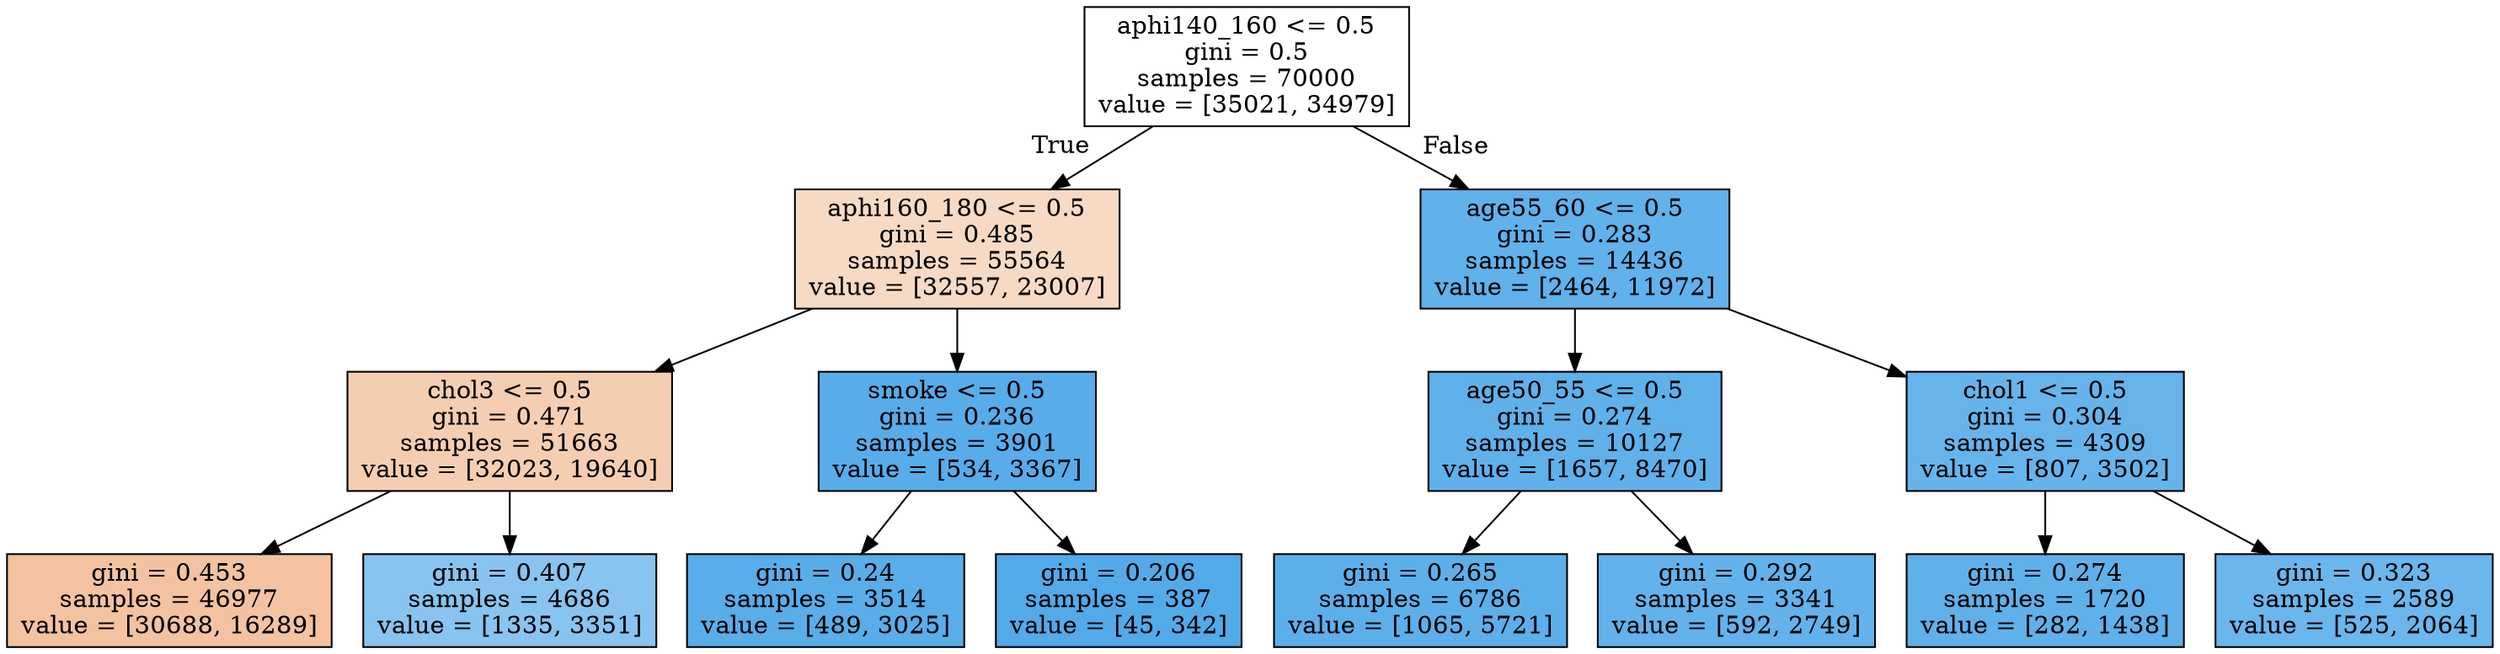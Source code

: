 digraph Tree {
node [shape=box, style="filled", color="black"] ;
0 [label="aphi140_160 <= 0.5\ngini = 0.5\nsamples = 70000\nvalue = [35021, 34979]", fillcolor="#e5813900"] ;
1 [label="aphi160_180 <= 0.5\ngini = 0.485\nsamples = 55564\nvalue = [32557, 23007]", fillcolor="#e581394b"] ;
0 -> 1 [labeldistance=2.5, labelangle=45, headlabel="True"] ;
2 [label="chol3 <= 0.5\ngini = 0.471\nsamples = 51663\nvalue = [32023, 19640]", fillcolor="#e5813963"] ;
1 -> 2 ;
3 [label="gini = 0.453\nsamples = 46977\nvalue = [30688, 16289]", fillcolor="#e5813978"] ;
2 -> 3 ;
4 [label="gini = 0.407\nsamples = 4686\nvalue = [1335, 3351]", fillcolor="#399de599"] ;
2 -> 4 ;
5 [label="smoke <= 0.5\ngini = 0.236\nsamples = 3901\nvalue = [534, 3367]", fillcolor="#399de5d7"] ;
1 -> 5 ;
6 [label="gini = 0.24\nsamples = 3514\nvalue = [489, 3025]", fillcolor="#399de5d6"] ;
5 -> 6 ;
7 [label="gini = 0.206\nsamples = 387\nvalue = [45, 342]", fillcolor="#399de5dd"] ;
5 -> 7 ;
8 [label="age55_60 <= 0.5\ngini = 0.283\nsamples = 14436\nvalue = [2464, 11972]", fillcolor="#399de5cb"] ;
0 -> 8 [labeldistance=2.5, labelangle=-45, headlabel="False"] ;
9 [label="age50_55 <= 0.5\ngini = 0.274\nsamples = 10127\nvalue = [1657, 8470]", fillcolor="#399de5cd"] ;
8 -> 9 ;
10 [label="gini = 0.265\nsamples = 6786\nvalue = [1065, 5721]", fillcolor="#399de5d0"] ;
9 -> 10 ;
11 [label="gini = 0.292\nsamples = 3341\nvalue = [592, 2749]", fillcolor="#399de5c8"] ;
9 -> 11 ;
12 [label="chol1 <= 0.5\ngini = 0.304\nsamples = 4309\nvalue = [807, 3502]", fillcolor="#399de5c4"] ;
8 -> 12 ;
13 [label="gini = 0.274\nsamples = 1720\nvalue = [282, 1438]", fillcolor="#399de5cd"] ;
12 -> 13 ;
14 [label="gini = 0.323\nsamples = 2589\nvalue = [525, 2064]", fillcolor="#399de5be"] ;
12 -> 14 ;
}